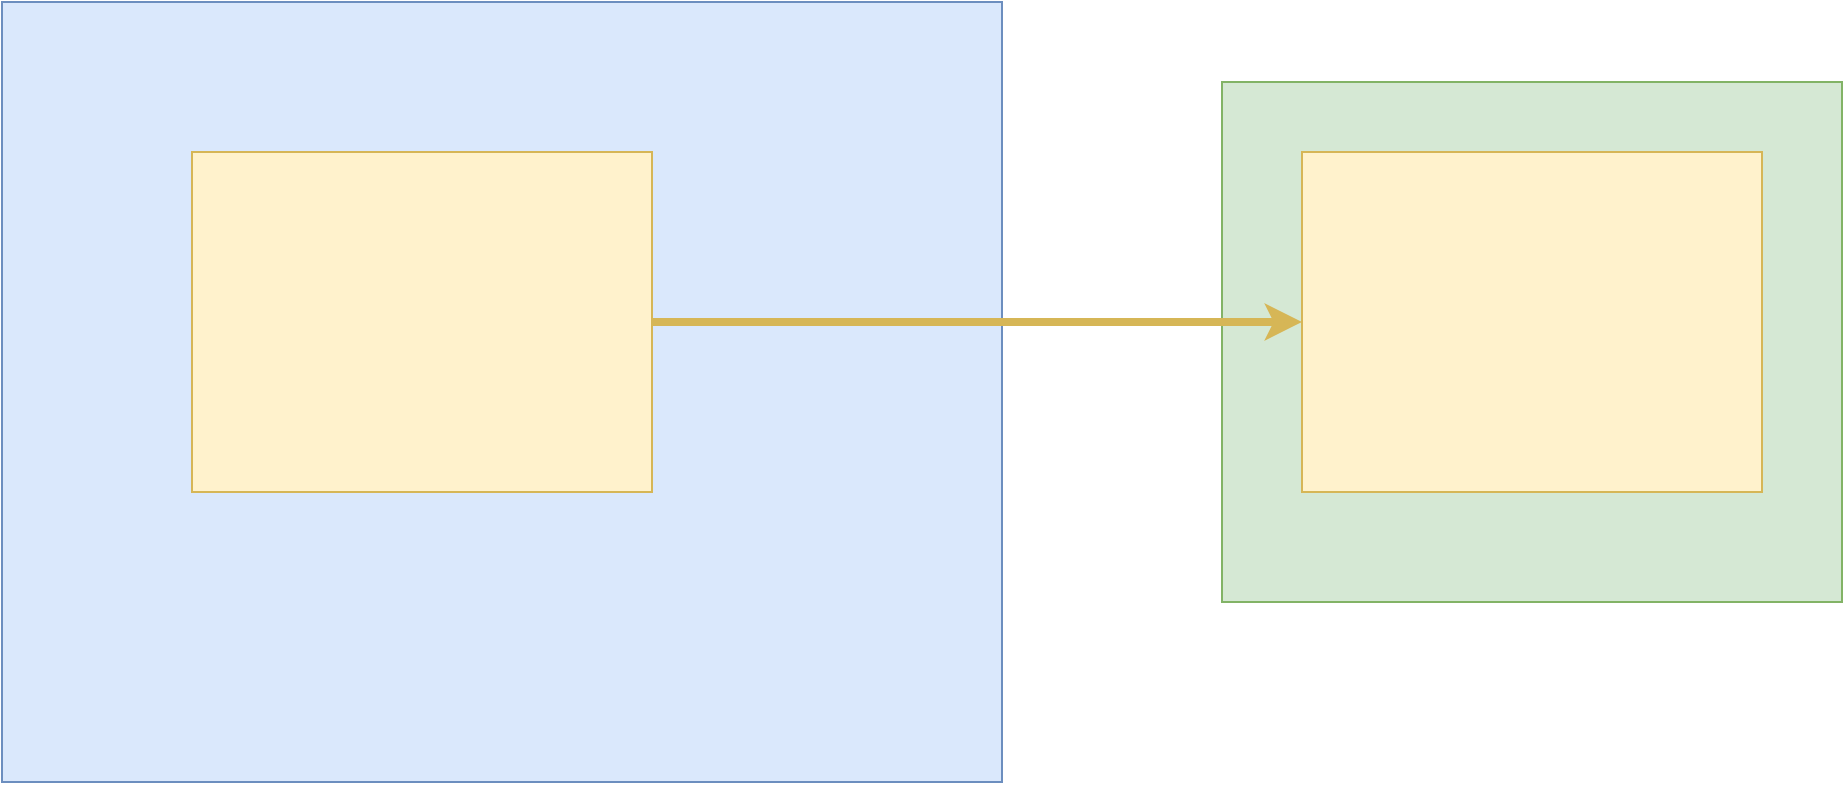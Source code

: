 <mxfile version="24.7.13">
  <diagram name="Page-1" id="nEbZ2qGWbRBelPj1LmTL">
    <mxGraphModel dx="5185" dy="2830" grid="1" gridSize="10" guides="1" tooltips="1" connect="1" arrows="1" fold="1" page="1" pageScale="1" pageWidth="3300" pageHeight="4681" math="0" shadow="0">
      <root>
        <mxCell id="0" />
        <mxCell id="1" parent="0" />
        <mxCell id="EjHR0BCcszJCZ5Mc9Wk5-1732" value="" style="rounded=0;whiteSpace=wrap;html=1;fillColor=#dae8fc;strokeColor=#6c8ebf;" vertex="1" parent="1">
          <mxGeometry x="340" y="1210" width="500" height="390" as="geometry" />
        </mxCell>
        <mxCell id="EjHR0BCcszJCZ5Mc9Wk5-1733" value="" style="rounded=0;whiteSpace=wrap;html=1;fillColor=#d5e8d4;strokeColor=#82b366;" vertex="1" parent="1">
          <mxGeometry x="950" y="1250" width="310" height="260" as="geometry" />
        </mxCell>
        <mxCell id="EjHR0BCcszJCZ5Mc9Wk5-1734" style="edgeStyle=orthogonalEdgeStyle;rounded=0;orthogonalLoop=1;jettySize=auto;html=1;strokeWidth=4;fillColor=#fff2cc;strokeColor=#d6b656;" edge="1" parent="1" source="EjHR0BCcszJCZ5Mc9Wk5-1735" target="EjHR0BCcszJCZ5Mc9Wk5-1736">
          <mxGeometry relative="1" as="geometry" />
        </mxCell>
        <mxCell id="EjHR0BCcszJCZ5Mc9Wk5-1735" value="" style="rounded=0;whiteSpace=wrap;html=1;fillColor=#fff2cc;strokeColor=#d6b656;" vertex="1" parent="1">
          <mxGeometry x="435" y="1285" width="230" height="170" as="geometry" />
        </mxCell>
        <mxCell id="EjHR0BCcszJCZ5Mc9Wk5-1736" value="" style="rounded=0;whiteSpace=wrap;html=1;fillColor=#fff2cc;strokeColor=#d6b656;" vertex="1" parent="1">
          <mxGeometry x="990" y="1285" width="230" height="170" as="geometry" />
        </mxCell>
      </root>
    </mxGraphModel>
  </diagram>
</mxfile>
